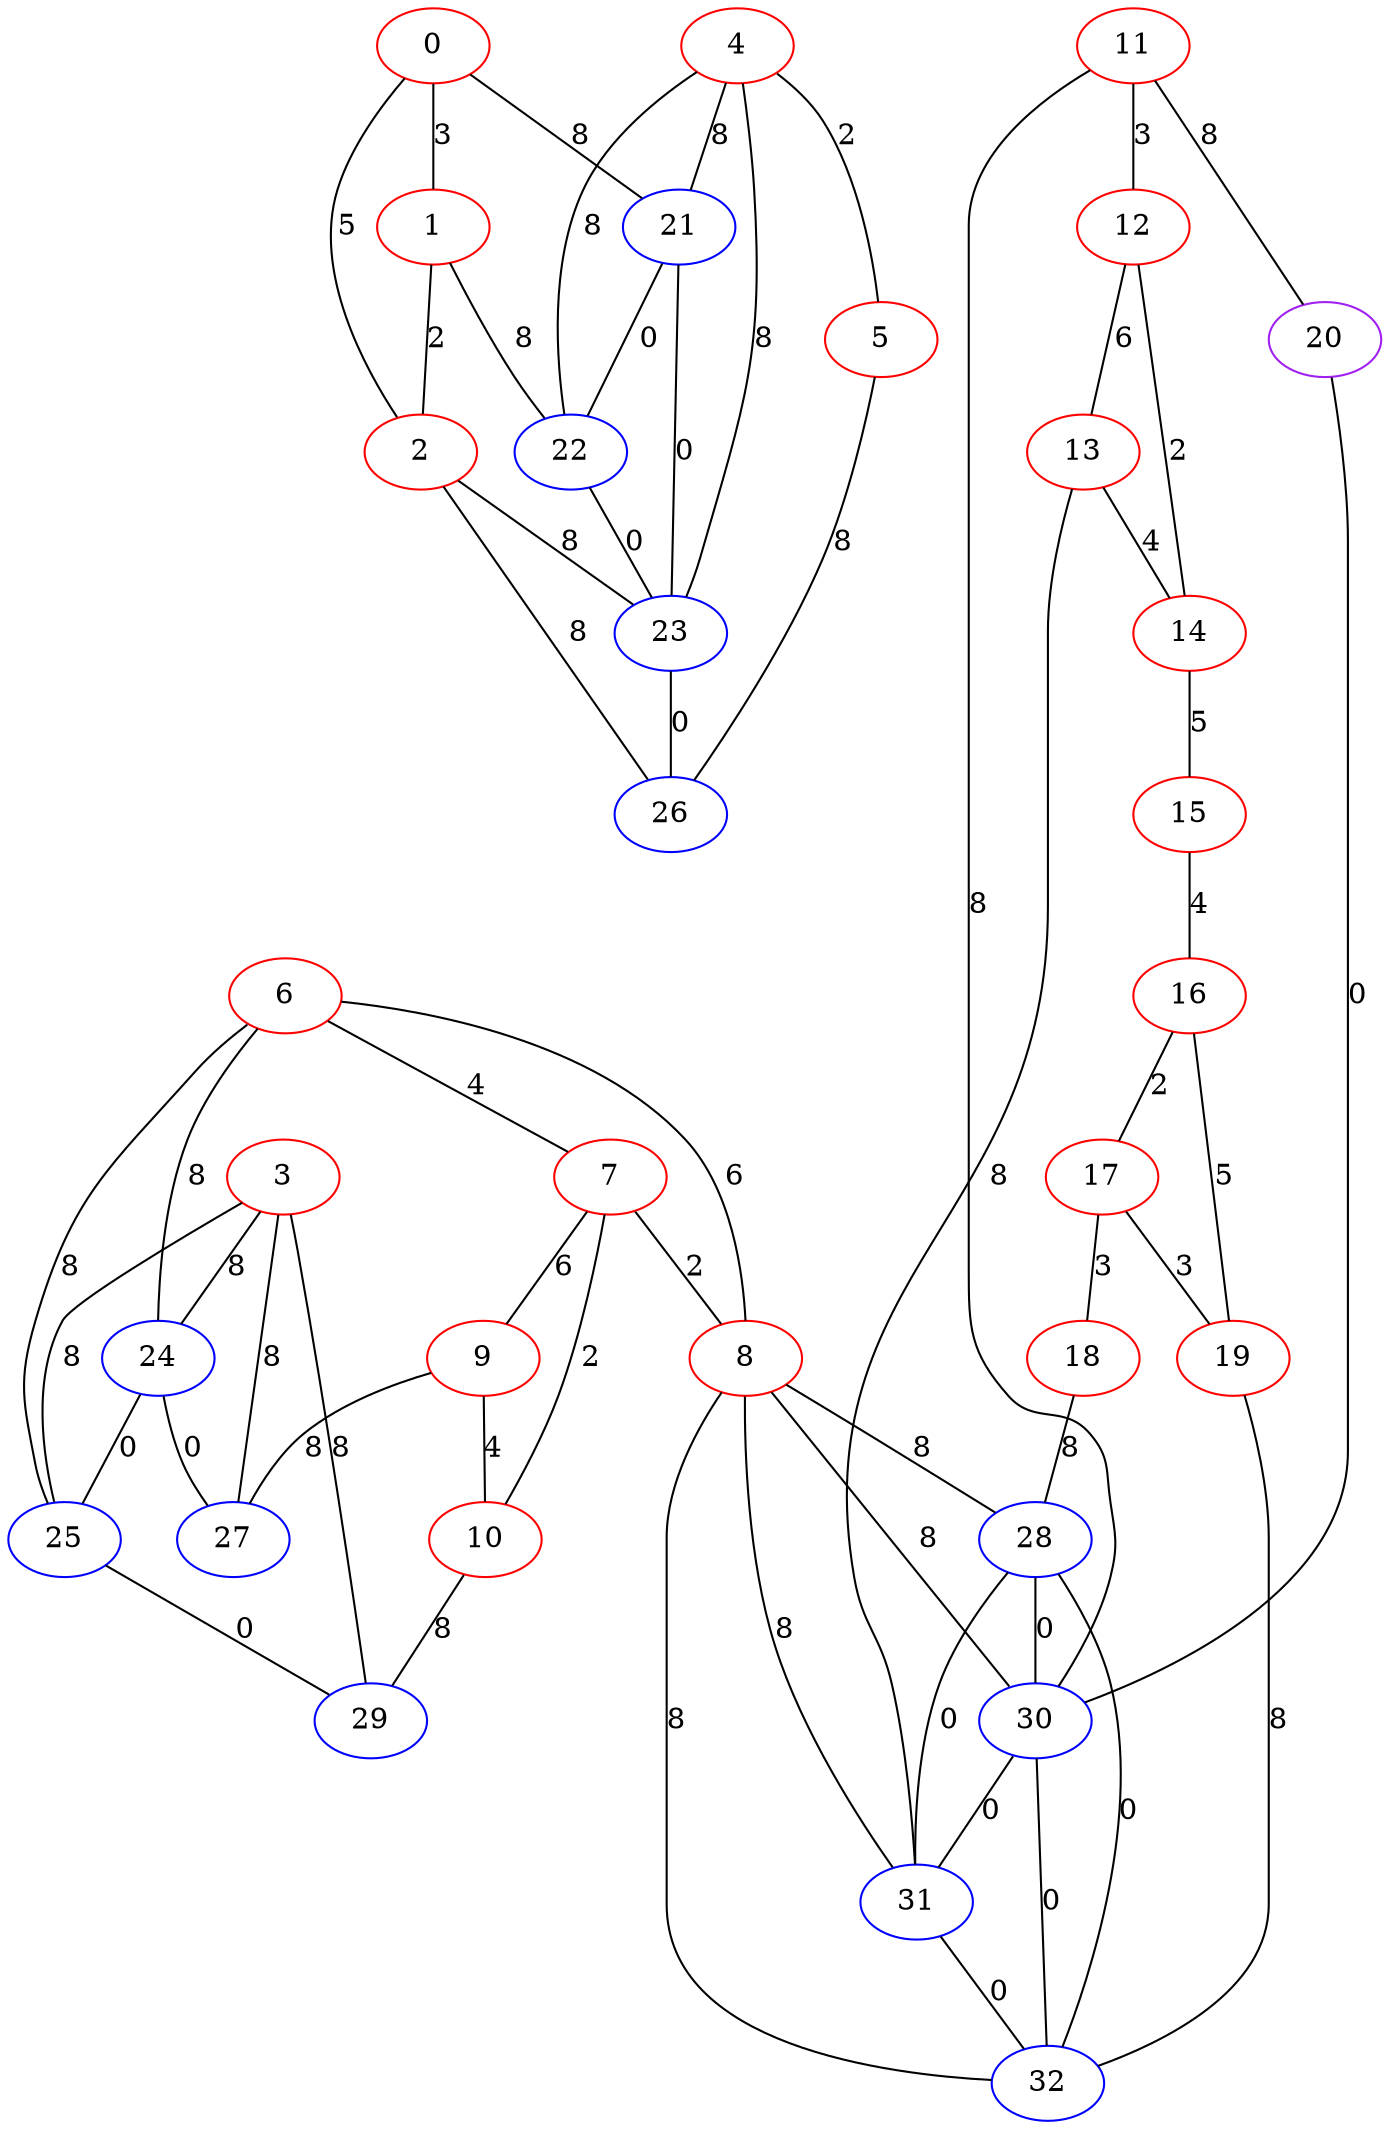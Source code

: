 graph "" {
0 [color=red, weight=1];
1 [color=red, weight=1];
2 [color=red, weight=1];
3 [color=red, weight=1];
4 [color=red, weight=1];
5 [color=red, weight=1];
6 [color=red, weight=1];
7 [color=red, weight=1];
8 [color=red, weight=1];
9 [color=red, weight=1];
10 [color=red, weight=1];
11 [color=red, weight=1];
12 [color=red, weight=1];
13 [color=red, weight=1];
14 [color=red, weight=1];
15 [color=red, weight=1];
16 [color=red, weight=1];
17 [color=red, weight=1];
18 [color=red, weight=1];
19 [color=red, weight=1];
20 [color=purple, weight=4];
21 [color=blue, weight=3];
22 [color=blue, weight=3];
23 [color=blue, weight=3];
24 [color=blue, weight=3];
25 [color=blue, weight=3];
26 [color=blue, weight=3];
27 [color=blue, weight=3];
28 [color=blue, weight=3];
29 [color=blue, weight=3];
30 [color=blue, weight=3];
31 [color=blue, weight=3];
32 [color=blue, weight=3];
0 -- 1  [key=0, label=3];
0 -- 2  [key=0, label=5];
0 -- 21  [key=0, label=8];
1 -- 2  [key=0, label=2];
1 -- 22  [key=0, label=8];
2 -- 26  [key=0, label=8];
2 -- 23  [key=0, label=8];
3 -- 24  [key=0, label=8];
3 -- 25  [key=0, label=8];
3 -- 27  [key=0, label=8];
3 -- 29  [key=0, label=8];
4 -- 23  [key=0, label=8];
4 -- 5  [key=0, label=2];
4 -- 22  [key=0, label=8];
4 -- 21  [key=0, label=8];
5 -- 26  [key=0, label=8];
6 -- 8  [key=0, label=6];
6 -- 24  [key=0, label=8];
6 -- 25  [key=0, label=8];
6 -- 7  [key=0, label=4];
7 -- 8  [key=0, label=2];
7 -- 9  [key=0, label=6];
7 -- 10  [key=0, label=2];
8 -- 32  [key=0, label=8];
8 -- 28  [key=0, label=8];
8 -- 30  [key=0, label=8];
8 -- 31  [key=0, label=8];
9 -- 10  [key=0, label=4];
9 -- 27  [key=0, label=8];
10 -- 29  [key=0, label=8];
11 -- 20  [key=0, label=8];
11 -- 12  [key=0, label=3];
11 -- 30  [key=0, label=8];
12 -- 13  [key=0, label=6];
12 -- 14  [key=0, label=2];
13 -- 14  [key=0, label=4];
13 -- 31  [key=0, label=8];
14 -- 15  [key=0, label=5];
15 -- 16  [key=0, label=4];
16 -- 17  [key=0, label=2];
16 -- 19  [key=0, label=5];
17 -- 18  [key=0, label=3];
17 -- 19  [key=0, label=3];
18 -- 28  [key=0, label=8];
19 -- 32  [key=0, label=8];
20 -- 30  [key=0, label=0];
21 -- 22  [key=0, label=0];
21 -- 23  [key=0, label=0];
22 -- 23  [key=0, label=0];
23 -- 26  [key=0, label=0];
24 -- 25  [key=0, label=0];
24 -- 27  [key=0, label=0];
25 -- 29  [key=0, label=0];
28 -- 32  [key=0, label=0];
28 -- 30  [key=0, label=0];
28 -- 31  [key=0, label=0];
30 -- 32  [key=0, label=0];
30 -- 31  [key=0, label=0];
31 -- 32  [key=0, label=0];
}

